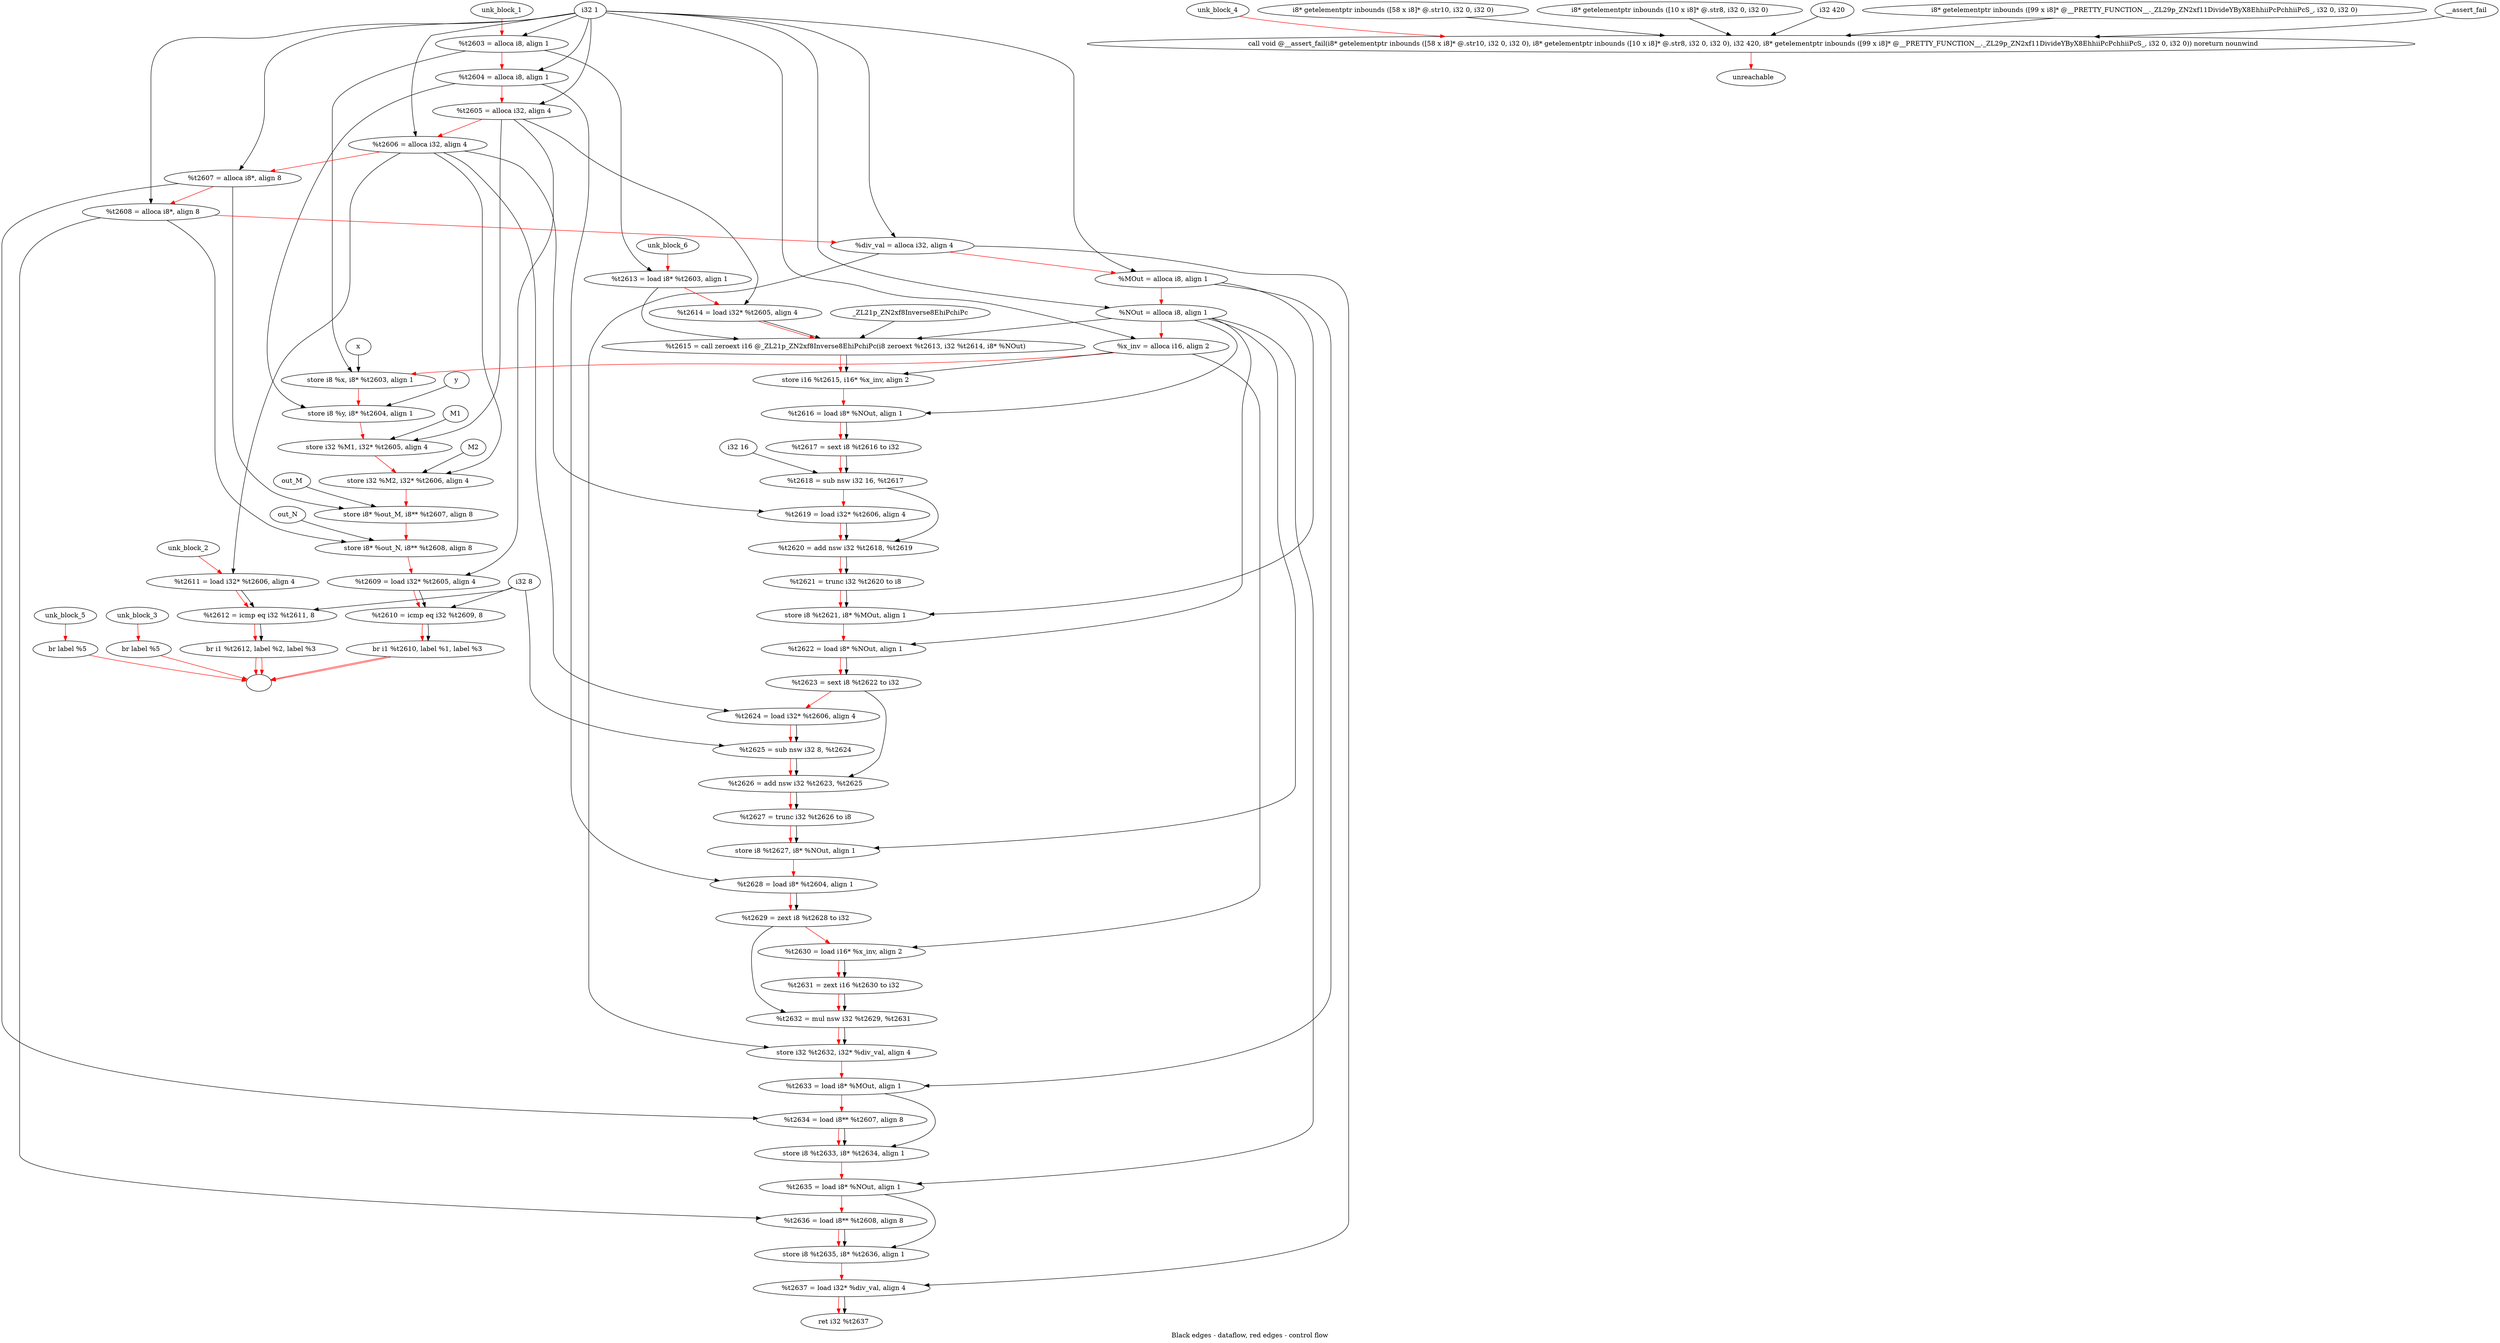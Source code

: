 digraph G {
compound=true
label="Black edges - dataflow, red edges - control flow"
"t2603" [label="  %t2603 = alloca i8, align 1"]
"t2604" [label="  %t2604 = alloca i8, align 1"]
"t2605" [label="  %t2605 = alloca i32, align 4"]
"t2606" [label="  %t2606 = alloca i32, align 4"]
"t2607" [label="  %t2607 = alloca i8*, align 8"]
"t2608" [label="  %t2608 = alloca i8*, align 8"]
"div_val" [label="  %div_val = alloca i32, align 4"]
"MOut" [label="  %MOut = alloca i8, align 1"]
"NOut" [label="  %NOut = alloca i8, align 1"]
"x_inv" [label="  %x_inv = alloca i16, align 2"]
"_1" [label="  store i8 %x, i8* %t2603, align 1"]
"_2" [label="  store i8 %y, i8* %t2604, align 1"]
"_3" [label="  store i32 %M1, i32* %t2605, align 4"]
"_4" [label="  store i32 %M2, i32* %t2606, align 4"]
"_5" [label="  store i8* %out_M, i8** %t2607, align 8"]
"_6" [label="  store i8* %out_N, i8** %t2608, align 8"]
"t2609" [label="  %t2609 = load i32* %t2605, align 4"]
"t2610" [label="  %t2610 = icmp eq i32 %t2609, 8"]
"_7" [label="  br i1 %t2610, label %1, label %3"]
"unk_block_1" -> "t2603"[color=red]
"i32 1" -> "t2603"
"t2603" -> "t2604"[color=red weight=2]
"i32 1" -> "t2604"
"t2604" -> "t2605"[color=red weight=2]
"i32 1" -> "t2605"
"t2605" -> "t2606"[color=red weight=2]
"i32 1" -> "t2606"
"t2606" -> "t2607"[color=red weight=2]
"i32 1" -> "t2607"
"t2607" -> "t2608"[color=red weight=2]
"i32 1" -> "t2608"
"t2608" -> "div_val"[color=red weight=2]
"i32 1" -> "div_val"
"div_val" -> "MOut"[color=red weight=2]
"i32 1" -> "MOut"
"MOut" -> "NOut"[color=red weight=2]
"i32 1" -> "NOut"
"NOut" -> "x_inv"[color=red weight=2]
"i32 1" -> "x_inv"
"x_inv" -> "_1"[color=red weight=2]
"x" -> "_1"
"t2603" -> "_1"
"_1" -> "_2"[color=red weight=2]
"y" -> "_2"
"t2604" -> "_2"
"_2" -> "_3"[color=red weight=2]
"M1" -> "_3"
"t2605" -> "_3"
"_3" -> "_4"[color=red weight=2]
"M2" -> "_4"
"t2606" -> "_4"
"_4" -> "_5"[color=red weight=2]
"out_M" -> "_5"
"t2607" -> "_5"
"_5" -> "_6"[color=red weight=2]
"out_N" -> "_6"
"t2608" -> "_6"
"_6" -> "t2609"[color=red weight=2]
"t2605" -> "t2609"
"t2609" -> "t2610"[color=red weight=2]
"t2609" -> "t2610"
"i32 8" -> "t2610"
"t2610" -> "_7"[color=red weight=2]
"t2610" -> "_7"
"_7" -> ""[color=red]
"_7" -> ""[color=red]

"t2611" [label="  %t2611 = load i32* %t2606, align 4"]
"t2612" [label="  %t2612 = icmp eq i32 %t2611, 8"]
"_8" [label="  br i1 %t2612, label %2, label %3"]
"unk_block_2" -> "t2611"[color=red]
"t2606" -> "t2611"
"t2611" -> "t2612"[color=red weight=2]
"t2611" -> "t2612"
"i32 8" -> "t2612"
"t2612" -> "_8"[color=red weight=2]
"t2612" -> "_8"
"_8" -> ""[color=red]
"_8" -> ""[color=red]

"_9" [label="  br label %5"]
"unk_block_3" -> "_9"[color=red]
"_9" -> ""[color=red]

"_10" [label="  call void @__assert_fail(i8* getelementptr inbounds ([58 x i8]* @.str10, i32 0, i32 0), i8* getelementptr inbounds ([10 x i8]* @.str8, i32 0, i32 0), i32 420, i8* getelementptr inbounds ([99 x i8]* @__PRETTY_FUNCTION__._ZL29p_ZN2xf11DivideYByX8EhhiiPcPchhiiPcS_, i32 0, i32 0)) noreturn nounwind"]
"_11" [label="  unreachable"]
"unk_block_4" -> "_10"[color=red]
"i8* getelementptr inbounds ([58 x i8]* @.str10, i32 0, i32 0)" -> "_10"
"i8* getelementptr inbounds ([10 x i8]* @.str8, i32 0, i32 0)" -> "_10"
"i32 420" -> "_10"
"i8* getelementptr inbounds ([99 x i8]* @__PRETTY_FUNCTION__._ZL29p_ZN2xf11DivideYByX8EhhiiPcPchhiiPcS_, i32 0, i32 0)" -> "_10"
"__assert_fail" -> "_10"
"_10" -> "_11"[color=red weight=2]

"_12" [label="  br label %5"]
"unk_block_5" -> "_12"[color=red]
"_12" -> ""[color=red]

"t2613" [label="  %t2613 = load i8* %t2603, align 1"]
"t2614" [label="  %t2614 = load i32* %t2605, align 4"]
"t2615" [label="  %t2615 = call zeroext i16 @_ZL21p_ZN2xf8Inverse8EhiPchiPc(i8 zeroext %t2613, i32 %t2614, i8* %NOut)"]
"_13" [label="  store i16 %t2615, i16* %x_inv, align 2"]
"t2616" [label="  %t2616 = load i8* %NOut, align 1"]
"t2617" [label="  %t2617 = sext i8 %t2616 to i32"]
"t2618" [label="  %t2618 = sub nsw i32 16, %t2617"]
"t2619" [label="  %t2619 = load i32* %t2606, align 4"]
"t2620" [label="  %t2620 = add nsw i32 %t2618, %t2619"]
"t2621" [label="  %t2621 = trunc i32 %t2620 to i8"]
"_14" [label="  store i8 %t2621, i8* %MOut, align 1"]
"t2622" [label="  %t2622 = load i8* %NOut, align 1"]
"t2623" [label="  %t2623 = sext i8 %t2622 to i32"]
"t2624" [label="  %t2624 = load i32* %t2606, align 4"]
"t2625" [label="  %t2625 = sub nsw i32 8, %t2624"]
"t2626" [label="  %t2626 = add nsw i32 %t2623, %t2625"]
"t2627" [label="  %t2627 = trunc i32 %t2626 to i8"]
"_15" [label="  store i8 %t2627, i8* %NOut, align 1"]
"t2628" [label="  %t2628 = load i8* %t2604, align 1"]
"t2629" [label="  %t2629 = zext i8 %t2628 to i32"]
"t2630" [label="  %t2630 = load i16* %x_inv, align 2"]
"t2631" [label="  %t2631 = zext i16 %t2630 to i32"]
"t2632" [label="  %t2632 = mul nsw i32 %t2629, %t2631"]
"_16" [label="  store i32 %t2632, i32* %div_val, align 4"]
"t2633" [label="  %t2633 = load i8* %MOut, align 1"]
"t2634" [label="  %t2634 = load i8** %t2607, align 8"]
"_17" [label="  store i8 %t2633, i8* %t2634, align 1"]
"t2635" [label="  %t2635 = load i8* %NOut, align 1"]
"t2636" [label="  %t2636 = load i8** %t2608, align 8"]
"_18" [label="  store i8 %t2635, i8* %t2636, align 1"]
"t2637" [label="  %t2637 = load i32* %div_val, align 4"]
"_19" [label="  ret i32 %t2637"]
"unk_block_6" -> "t2613"[color=red]
"t2603" -> "t2613"
"t2613" -> "t2614"[color=red weight=2]
"t2605" -> "t2614"
"t2614" -> "t2615"[color=red weight=2]
"t2613" -> "t2615"
"t2614" -> "t2615"
"NOut" -> "t2615"
"_ZL21p_ZN2xf8Inverse8EhiPchiPc" -> "t2615"
"t2615" -> "_13"[color=red weight=2]
"t2615" -> "_13"
"x_inv" -> "_13"
"_13" -> "t2616"[color=red weight=2]
"NOut" -> "t2616"
"t2616" -> "t2617"[color=red weight=2]
"t2616" -> "t2617"
"t2617" -> "t2618"[color=red weight=2]
"i32 16" -> "t2618"
"t2617" -> "t2618"
"t2618" -> "t2619"[color=red weight=2]
"t2606" -> "t2619"
"t2619" -> "t2620"[color=red weight=2]
"t2618" -> "t2620"
"t2619" -> "t2620"
"t2620" -> "t2621"[color=red weight=2]
"t2620" -> "t2621"
"t2621" -> "_14"[color=red weight=2]
"t2621" -> "_14"
"MOut" -> "_14"
"_14" -> "t2622"[color=red weight=2]
"NOut" -> "t2622"
"t2622" -> "t2623"[color=red weight=2]
"t2622" -> "t2623"
"t2623" -> "t2624"[color=red weight=2]
"t2606" -> "t2624"
"t2624" -> "t2625"[color=red weight=2]
"i32 8" -> "t2625"
"t2624" -> "t2625"
"t2625" -> "t2626"[color=red weight=2]
"t2623" -> "t2626"
"t2625" -> "t2626"
"t2626" -> "t2627"[color=red weight=2]
"t2626" -> "t2627"
"t2627" -> "_15"[color=red weight=2]
"t2627" -> "_15"
"NOut" -> "_15"
"_15" -> "t2628"[color=red weight=2]
"t2604" -> "t2628"
"t2628" -> "t2629"[color=red weight=2]
"t2628" -> "t2629"
"t2629" -> "t2630"[color=red weight=2]
"x_inv" -> "t2630"
"t2630" -> "t2631"[color=red weight=2]
"t2630" -> "t2631"
"t2631" -> "t2632"[color=red weight=2]
"t2629" -> "t2632"
"t2631" -> "t2632"
"t2632" -> "_16"[color=red weight=2]
"t2632" -> "_16"
"div_val" -> "_16"
"_16" -> "t2633"[color=red weight=2]
"MOut" -> "t2633"
"t2633" -> "t2634"[color=red weight=2]
"t2607" -> "t2634"
"t2634" -> "_17"[color=red weight=2]
"t2633" -> "_17"
"t2634" -> "_17"
"_17" -> "t2635"[color=red weight=2]
"NOut" -> "t2635"
"t2635" -> "t2636"[color=red weight=2]
"t2608" -> "t2636"
"t2636" -> "_18"[color=red weight=2]
"t2635" -> "_18"
"t2636" -> "_18"
"_18" -> "t2637"[color=red weight=2]
"div_val" -> "t2637"
"t2637" -> "_19"[color=red weight=2]
"t2637" -> "_19"

}
